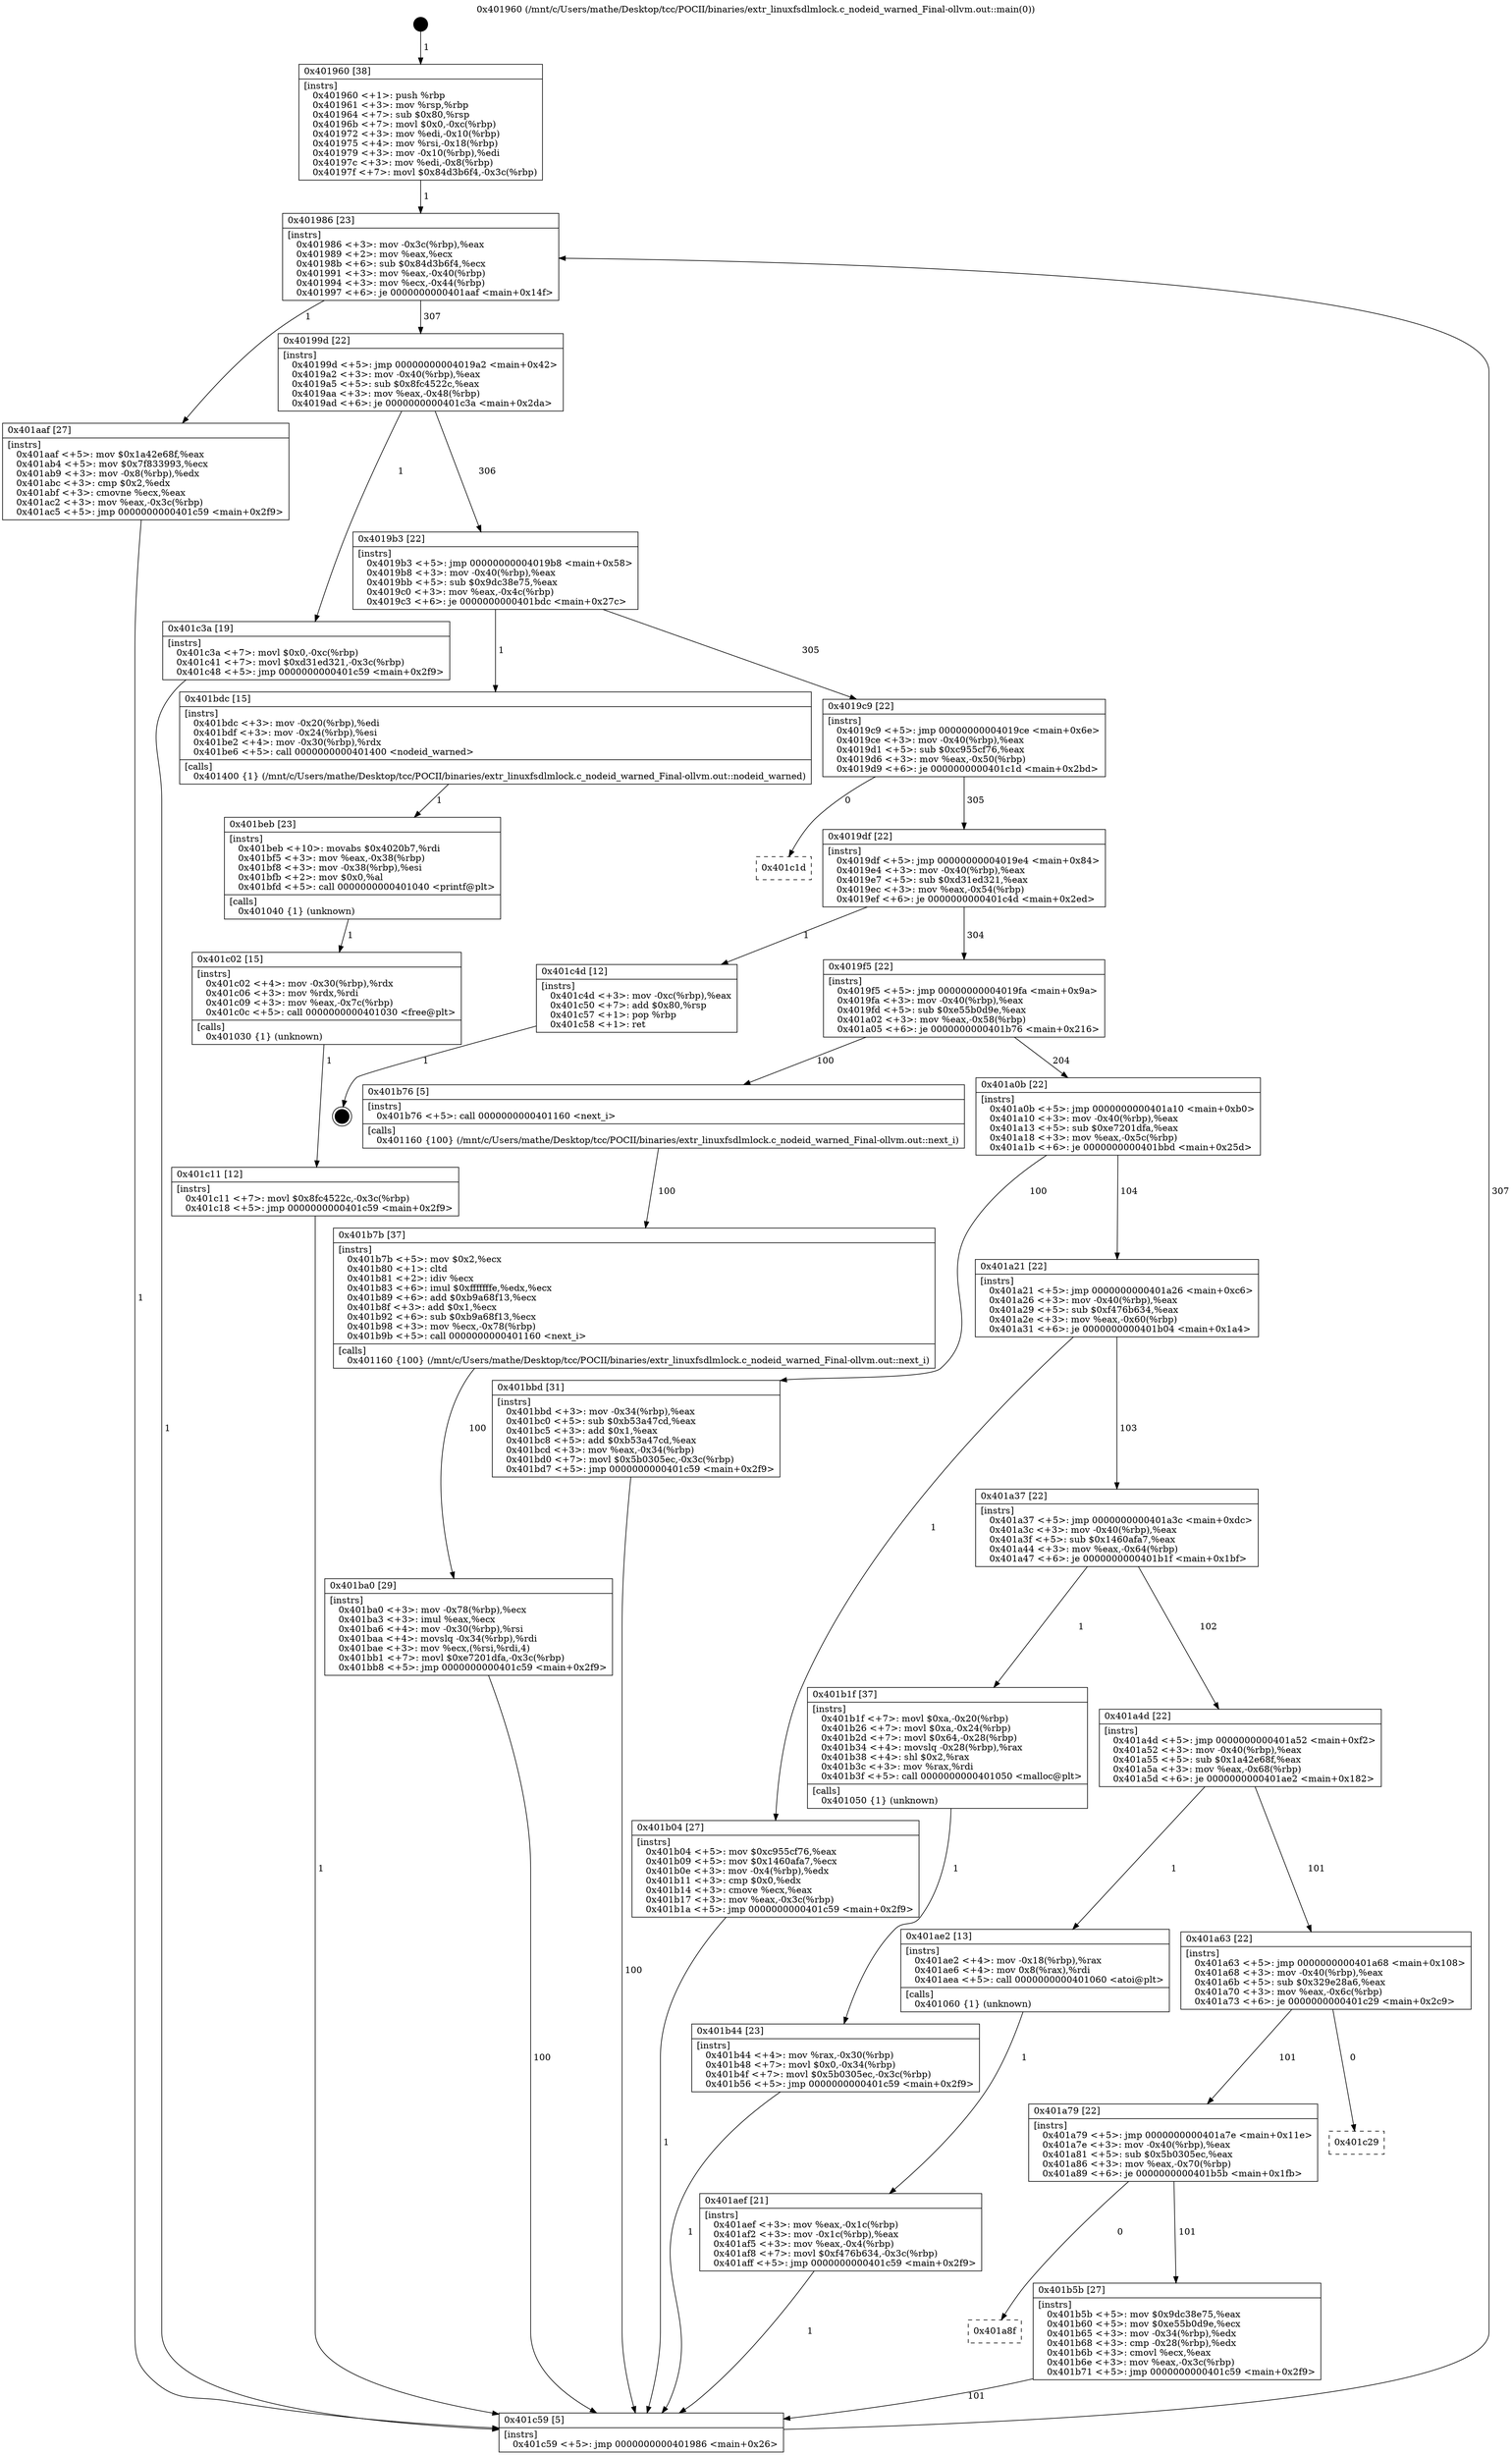 digraph "0x401960" {
  label = "0x401960 (/mnt/c/Users/mathe/Desktop/tcc/POCII/binaries/extr_linuxfsdlmlock.c_nodeid_warned_Final-ollvm.out::main(0))"
  labelloc = "t"
  node[shape=record]

  Entry [label="",width=0.3,height=0.3,shape=circle,fillcolor=black,style=filled]
  "0x401986" [label="{
     0x401986 [23]\l
     | [instrs]\l
     &nbsp;&nbsp;0x401986 \<+3\>: mov -0x3c(%rbp),%eax\l
     &nbsp;&nbsp;0x401989 \<+2\>: mov %eax,%ecx\l
     &nbsp;&nbsp;0x40198b \<+6\>: sub $0x84d3b6f4,%ecx\l
     &nbsp;&nbsp;0x401991 \<+3\>: mov %eax,-0x40(%rbp)\l
     &nbsp;&nbsp;0x401994 \<+3\>: mov %ecx,-0x44(%rbp)\l
     &nbsp;&nbsp;0x401997 \<+6\>: je 0000000000401aaf \<main+0x14f\>\l
  }"]
  "0x401aaf" [label="{
     0x401aaf [27]\l
     | [instrs]\l
     &nbsp;&nbsp;0x401aaf \<+5\>: mov $0x1a42e68f,%eax\l
     &nbsp;&nbsp;0x401ab4 \<+5\>: mov $0x7f833993,%ecx\l
     &nbsp;&nbsp;0x401ab9 \<+3\>: mov -0x8(%rbp),%edx\l
     &nbsp;&nbsp;0x401abc \<+3\>: cmp $0x2,%edx\l
     &nbsp;&nbsp;0x401abf \<+3\>: cmovne %ecx,%eax\l
     &nbsp;&nbsp;0x401ac2 \<+3\>: mov %eax,-0x3c(%rbp)\l
     &nbsp;&nbsp;0x401ac5 \<+5\>: jmp 0000000000401c59 \<main+0x2f9\>\l
  }"]
  "0x40199d" [label="{
     0x40199d [22]\l
     | [instrs]\l
     &nbsp;&nbsp;0x40199d \<+5\>: jmp 00000000004019a2 \<main+0x42\>\l
     &nbsp;&nbsp;0x4019a2 \<+3\>: mov -0x40(%rbp),%eax\l
     &nbsp;&nbsp;0x4019a5 \<+5\>: sub $0x8fc4522c,%eax\l
     &nbsp;&nbsp;0x4019aa \<+3\>: mov %eax,-0x48(%rbp)\l
     &nbsp;&nbsp;0x4019ad \<+6\>: je 0000000000401c3a \<main+0x2da\>\l
  }"]
  "0x401c59" [label="{
     0x401c59 [5]\l
     | [instrs]\l
     &nbsp;&nbsp;0x401c59 \<+5\>: jmp 0000000000401986 \<main+0x26\>\l
  }"]
  "0x401960" [label="{
     0x401960 [38]\l
     | [instrs]\l
     &nbsp;&nbsp;0x401960 \<+1\>: push %rbp\l
     &nbsp;&nbsp;0x401961 \<+3\>: mov %rsp,%rbp\l
     &nbsp;&nbsp;0x401964 \<+7\>: sub $0x80,%rsp\l
     &nbsp;&nbsp;0x40196b \<+7\>: movl $0x0,-0xc(%rbp)\l
     &nbsp;&nbsp;0x401972 \<+3\>: mov %edi,-0x10(%rbp)\l
     &nbsp;&nbsp;0x401975 \<+4\>: mov %rsi,-0x18(%rbp)\l
     &nbsp;&nbsp;0x401979 \<+3\>: mov -0x10(%rbp),%edi\l
     &nbsp;&nbsp;0x40197c \<+3\>: mov %edi,-0x8(%rbp)\l
     &nbsp;&nbsp;0x40197f \<+7\>: movl $0x84d3b6f4,-0x3c(%rbp)\l
  }"]
  Exit [label="",width=0.3,height=0.3,shape=circle,fillcolor=black,style=filled,peripheries=2]
  "0x401c3a" [label="{
     0x401c3a [19]\l
     | [instrs]\l
     &nbsp;&nbsp;0x401c3a \<+7\>: movl $0x0,-0xc(%rbp)\l
     &nbsp;&nbsp;0x401c41 \<+7\>: movl $0xd31ed321,-0x3c(%rbp)\l
     &nbsp;&nbsp;0x401c48 \<+5\>: jmp 0000000000401c59 \<main+0x2f9\>\l
  }"]
  "0x4019b3" [label="{
     0x4019b3 [22]\l
     | [instrs]\l
     &nbsp;&nbsp;0x4019b3 \<+5\>: jmp 00000000004019b8 \<main+0x58\>\l
     &nbsp;&nbsp;0x4019b8 \<+3\>: mov -0x40(%rbp),%eax\l
     &nbsp;&nbsp;0x4019bb \<+5\>: sub $0x9dc38e75,%eax\l
     &nbsp;&nbsp;0x4019c0 \<+3\>: mov %eax,-0x4c(%rbp)\l
     &nbsp;&nbsp;0x4019c3 \<+6\>: je 0000000000401bdc \<main+0x27c\>\l
  }"]
  "0x401c11" [label="{
     0x401c11 [12]\l
     | [instrs]\l
     &nbsp;&nbsp;0x401c11 \<+7\>: movl $0x8fc4522c,-0x3c(%rbp)\l
     &nbsp;&nbsp;0x401c18 \<+5\>: jmp 0000000000401c59 \<main+0x2f9\>\l
  }"]
  "0x401bdc" [label="{
     0x401bdc [15]\l
     | [instrs]\l
     &nbsp;&nbsp;0x401bdc \<+3\>: mov -0x20(%rbp),%edi\l
     &nbsp;&nbsp;0x401bdf \<+3\>: mov -0x24(%rbp),%esi\l
     &nbsp;&nbsp;0x401be2 \<+4\>: mov -0x30(%rbp),%rdx\l
     &nbsp;&nbsp;0x401be6 \<+5\>: call 0000000000401400 \<nodeid_warned\>\l
     | [calls]\l
     &nbsp;&nbsp;0x401400 \{1\} (/mnt/c/Users/mathe/Desktop/tcc/POCII/binaries/extr_linuxfsdlmlock.c_nodeid_warned_Final-ollvm.out::nodeid_warned)\l
  }"]
  "0x4019c9" [label="{
     0x4019c9 [22]\l
     | [instrs]\l
     &nbsp;&nbsp;0x4019c9 \<+5\>: jmp 00000000004019ce \<main+0x6e\>\l
     &nbsp;&nbsp;0x4019ce \<+3\>: mov -0x40(%rbp),%eax\l
     &nbsp;&nbsp;0x4019d1 \<+5\>: sub $0xc955cf76,%eax\l
     &nbsp;&nbsp;0x4019d6 \<+3\>: mov %eax,-0x50(%rbp)\l
     &nbsp;&nbsp;0x4019d9 \<+6\>: je 0000000000401c1d \<main+0x2bd\>\l
  }"]
  "0x401c02" [label="{
     0x401c02 [15]\l
     | [instrs]\l
     &nbsp;&nbsp;0x401c02 \<+4\>: mov -0x30(%rbp),%rdx\l
     &nbsp;&nbsp;0x401c06 \<+3\>: mov %rdx,%rdi\l
     &nbsp;&nbsp;0x401c09 \<+3\>: mov %eax,-0x7c(%rbp)\l
     &nbsp;&nbsp;0x401c0c \<+5\>: call 0000000000401030 \<free@plt\>\l
     | [calls]\l
     &nbsp;&nbsp;0x401030 \{1\} (unknown)\l
  }"]
  "0x401c1d" [label="{
     0x401c1d\l
  }", style=dashed]
  "0x4019df" [label="{
     0x4019df [22]\l
     | [instrs]\l
     &nbsp;&nbsp;0x4019df \<+5\>: jmp 00000000004019e4 \<main+0x84\>\l
     &nbsp;&nbsp;0x4019e4 \<+3\>: mov -0x40(%rbp),%eax\l
     &nbsp;&nbsp;0x4019e7 \<+5\>: sub $0xd31ed321,%eax\l
     &nbsp;&nbsp;0x4019ec \<+3\>: mov %eax,-0x54(%rbp)\l
     &nbsp;&nbsp;0x4019ef \<+6\>: je 0000000000401c4d \<main+0x2ed\>\l
  }"]
  "0x401beb" [label="{
     0x401beb [23]\l
     | [instrs]\l
     &nbsp;&nbsp;0x401beb \<+10\>: movabs $0x4020b7,%rdi\l
     &nbsp;&nbsp;0x401bf5 \<+3\>: mov %eax,-0x38(%rbp)\l
     &nbsp;&nbsp;0x401bf8 \<+3\>: mov -0x38(%rbp),%esi\l
     &nbsp;&nbsp;0x401bfb \<+2\>: mov $0x0,%al\l
     &nbsp;&nbsp;0x401bfd \<+5\>: call 0000000000401040 \<printf@plt\>\l
     | [calls]\l
     &nbsp;&nbsp;0x401040 \{1\} (unknown)\l
  }"]
  "0x401c4d" [label="{
     0x401c4d [12]\l
     | [instrs]\l
     &nbsp;&nbsp;0x401c4d \<+3\>: mov -0xc(%rbp),%eax\l
     &nbsp;&nbsp;0x401c50 \<+7\>: add $0x80,%rsp\l
     &nbsp;&nbsp;0x401c57 \<+1\>: pop %rbp\l
     &nbsp;&nbsp;0x401c58 \<+1\>: ret\l
  }"]
  "0x4019f5" [label="{
     0x4019f5 [22]\l
     | [instrs]\l
     &nbsp;&nbsp;0x4019f5 \<+5\>: jmp 00000000004019fa \<main+0x9a\>\l
     &nbsp;&nbsp;0x4019fa \<+3\>: mov -0x40(%rbp),%eax\l
     &nbsp;&nbsp;0x4019fd \<+5\>: sub $0xe55b0d9e,%eax\l
     &nbsp;&nbsp;0x401a02 \<+3\>: mov %eax,-0x58(%rbp)\l
     &nbsp;&nbsp;0x401a05 \<+6\>: je 0000000000401b76 \<main+0x216\>\l
  }"]
  "0x401ba0" [label="{
     0x401ba0 [29]\l
     | [instrs]\l
     &nbsp;&nbsp;0x401ba0 \<+3\>: mov -0x78(%rbp),%ecx\l
     &nbsp;&nbsp;0x401ba3 \<+3\>: imul %eax,%ecx\l
     &nbsp;&nbsp;0x401ba6 \<+4\>: mov -0x30(%rbp),%rsi\l
     &nbsp;&nbsp;0x401baa \<+4\>: movslq -0x34(%rbp),%rdi\l
     &nbsp;&nbsp;0x401bae \<+3\>: mov %ecx,(%rsi,%rdi,4)\l
     &nbsp;&nbsp;0x401bb1 \<+7\>: movl $0xe7201dfa,-0x3c(%rbp)\l
     &nbsp;&nbsp;0x401bb8 \<+5\>: jmp 0000000000401c59 \<main+0x2f9\>\l
  }"]
  "0x401b76" [label="{
     0x401b76 [5]\l
     | [instrs]\l
     &nbsp;&nbsp;0x401b76 \<+5\>: call 0000000000401160 \<next_i\>\l
     | [calls]\l
     &nbsp;&nbsp;0x401160 \{100\} (/mnt/c/Users/mathe/Desktop/tcc/POCII/binaries/extr_linuxfsdlmlock.c_nodeid_warned_Final-ollvm.out::next_i)\l
  }"]
  "0x401a0b" [label="{
     0x401a0b [22]\l
     | [instrs]\l
     &nbsp;&nbsp;0x401a0b \<+5\>: jmp 0000000000401a10 \<main+0xb0\>\l
     &nbsp;&nbsp;0x401a10 \<+3\>: mov -0x40(%rbp),%eax\l
     &nbsp;&nbsp;0x401a13 \<+5\>: sub $0xe7201dfa,%eax\l
     &nbsp;&nbsp;0x401a18 \<+3\>: mov %eax,-0x5c(%rbp)\l
     &nbsp;&nbsp;0x401a1b \<+6\>: je 0000000000401bbd \<main+0x25d\>\l
  }"]
  "0x401b7b" [label="{
     0x401b7b [37]\l
     | [instrs]\l
     &nbsp;&nbsp;0x401b7b \<+5\>: mov $0x2,%ecx\l
     &nbsp;&nbsp;0x401b80 \<+1\>: cltd\l
     &nbsp;&nbsp;0x401b81 \<+2\>: idiv %ecx\l
     &nbsp;&nbsp;0x401b83 \<+6\>: imul $0xfffffffe,%edx,%ecx\l
     &nbsp;&nbsp;0x401b89 \<+6\>: add $0xb9a68f13,%ecx\l
     &nbsp;&nbsp;0x401b8f \<+3\>: add $0x1,%ecx\l
     &nbsp;&nbsp;0x401b92 \<+6\>: sub $0xb9a68f13,%ecx\l
     &nbsp;&nbsp;0x401b98 \<+3\>: mov %ecx,-0x78(%rbp)\l
     &nbsp;&nbsp;0x401b9b \<+5\>: call 0000000000401160 \<next_i\>\l
     | [calls]\l
     &nbsp;&nbsp;0x401160 \{100\} (/mnt/c/Users/mathe/Desktop/tcc/POCII/binaries/extr_linuxfsdlmlock.c_nodeid_warned_Final-ollvm.out::next_i)\l
  }"]
  "0x401bbd" [label="{
     0x401bbd [31]\l
     | [instrs]\l
     &nbsp;&nbsp;0x401bbd \<+3\>: mov -0x34(%rbp),%eax\l
     &nbsp;&nbsp;0x401bc0 \<+5\>: sub $0xb53a47cd,%eax\l
     &nbsp;&nbsp;0x401bc5 \<+3\>: add $0x1,%eax\l
     &nbsp;&nbsp;0x401bc8 \<+5\>: add $0xb53a47cd,%eax\l
     &nbsp;&nbsp;0x401bcd \<+3\>: mov %eax,-0x34(%rbp)\l
     &nbsp;&nbsp;0x401bd0 \<+7\>: movl $0x5b0305ec,-0x3c(%rbp)\l
     &nbsp;&nbsp;0x401bd7 \<+5\>: jmp 0000000000401c59 \<main+0x2f9\>\l
  }"]
  "0x401a21" [label="{
     0x401a21 [22]\l
     | [instrs]\l
     &nbsp;&nbsp;0x401a21 \<+5\>: jmp 0000000000401a26 \<main+0xc6\>\l
     &nbsp;&nbsp;0x401a26 \<+3\>: mov -0x40(%rbp),%eax\l
     &nbsp;&nbsp;0x401a29 \<+5\>: sub $0xf476b634,%eax\l
     &nbsp;&nbsp;0x401a2e \<+3\>: mov %eax,-0x60(%rbp)\l
     &nbsp;&nbsp;0x401a31 \<+6\>: je 0000000000401b04 \<main+0x1a4\>\l
  }"]
  "0x401a8f" [label="{
     0x401a8f\l
  }", style=dashed]
  "0x401b04" [label="{
     0x401b04 [27]\l
     | [instrs]\l
     &nbsp;&nbsp;0x401b04 \<+5\>: mov $0xc955cf76,%eax\l
     &nbsp;&nbsp;0x401b09 \<+5\>: mov $0x1460afa7,%ecx\l
     &nbsp;&nbsp;0x401b0e \<+3\>: mov -0x4(%rbp),%edx\l
     &nbsp;&nbsp;0x401b11 \<+3\>: cmp $0x0,%edx\l
     &nbsp;&nbsp;0x401b14 \<+3\>: cmove %ecx,%eax\l
     &nbsp;&nbsp;0x401b17 \<+3\>: mov %eax,-0x3c(%rbp)\l
     &nbsp;&nbsp;0x401b1a \<+5\>: jmp 0000000000401c59 \<main+0x2f9\>\l
  }"]
  "0x401a37" [label="{
     0x401a37 [22]\l
     | [instrs]\l
     &nbsp;&nbsp;0x401a37 \<+5\>: jmp 0000000000401a3c \<main+0xdc\>\l
     &nbsp;&nbsp;0x401a3c \<+3\>: mov -0x40(%rbp),%eax\l
     &nbsp;&nbsp;0x401a3f \<+5\>: sub $0x1460afa7,%eax\l
     &nbsp;&nbsp;0x401a44 \<+3\>: mov %eax,-0x64(%rbp)\l
     &nbsp;&nbsp;0x401a47 \<+6\>: je 0000000000401b1f \<main+0x1bf\>\l
  }"]
  "0x401b5b" [label="{
     0x401b5b [27]\l
     | [instrs]\l
     &nbsp;&nbsp;0x401b5b \<+5\>: mov $0x9dc38e75,%eax\l
     &nbsp;&nbsp;0x401b60 \<+5\>: mov $0xe55b0d9e,%ecx\l
     &nbsp;&nbsp;0x401b65 \<+3\>: mov -0x34(%rbp),%edx\l
     &nbsp;&nbsp;0x401b68 \<+3\>: cmp -0x28(%rbp),%edx\l
     &nbsp;&nbsp;0x401b6b \<+3\>: cmovl %ecx,%eax\l
     &nbsp;&nbsp;0x401b6e \<+3\>: mov %eax,-0x3c(%rbp)\l
     &nbsp;&nbsp;0x401b71 \<+5\>: jmp 0000000000401c59 \<main+0x2f9\>\l
  }"]
  "0x401b1f" [label="{
     0x401b1f [37]\l
     | [instrs]\l
     &nbsp;&nbsp;0x401b1f \<+7\>: movl $0xa,-0x20(%rbp)\l
     &nbsp;&nbsp;0x401b26 \<+7\>: movl $0xa,-0x24(%rbp)\l
     &nbsp;&nbsp;0x401b2d \<+7\>: movl $0x64,-0x28(%rbp)\l
     &nbsp;&nbsp;0x401b34 \<+4\>: movslq -0x28(%rbp),%rax\l
     &nbsp;&nbsp;0x401b38 \<+4\>: shl $0x2,%rax\l
     &nbsp;&nbsp;0x401b3c \<+3\>: mov %rax,%rdi\l
     &nbsp;&nbsp;0x401b3f \<+5\>: call 0000000000401050 \<malloc@plt\>\l
     | [calls]\l
     &nbsp;&nbsp;0x401050 \{1\} (unknown)\l
  }"]
  "0x401a4d" [label="{
     0x401a4d [22]\l
     | [instrs]\l
     &nbsp;&nbsp;0x401a4d \<+5\>: jmp 0000000000401a52 \<main+0xf2\>\l
     &nbsp;&nbsp;0x401a52 \<+3\>: mov -0x40(%rbp),%eax\l
     &nbsp;&nbsp;0x401a55 \<+5\>: sub $0x1a42e68f,%eax\l
     &nbsp;&nbsp;0x401a5a \<+3\>: mov %eax,-0x68(%rbp)\l
     &nbsp;&nbsp;0x401a5d \<+6\>: je 0000000000401ae2 \<main+0x182\>\l
  }"]
  "0x401a79" [label="{
     0x401a79 [22]\l
     | [instrs]\l
     &nbsp;&nbsp;0x401a79 \<+5\>: jmp 0000000000401a7e \<main+0x11e\>\l
     &nbsp;&nbsp;0x401a7e \<+3\>: mov -0x40(%rbp),%eax\l
     &nbsp;&nbsp;0x401a81 \<+5\>: sub $0x5b0305ec,%eax\l
     &nbsp;&nbsp;0x401a86 \<+3\>: mov %eax,-0x70(%rbp)\l
     &nbsp;&nbsp;0x401a89 \<+6\>: je 0000000000401b5b \<main+0x1fb\>\l
  }"]
  "0x401ae2" [label="{
     0x401ae2 [13]\l
     | [instrs]\l
     &nbsp;&nbsp;0x401ae2 \<+4\>: mov -0x18(%rbp),%rax\l
     &nbsp;&nbsp;0x401ae6 \<+4\>: mov 0x8(%rax),%rdi\l
     &nbsp;&nbsp;0x401aea \<+5\>: call 0000000000401060 \<atoi@plt\>\l
     | [calls]\l
     &nbsp;&nbsp;0x401060 \{1\} (unknown)\l
  }"]
  "0x401a63" [label="{
     0x401a63 [22]\l
     | [instrs]\l
     &nbsp;&nbsp;0x401a63 \<+5\>: jmp 0000000000401a68 \<main+0x108\>\l
     &nbsp;&nbsp;0x401a68 \<+3\>: mov -0x40(%rbp),%eax\l
     &nbsp;&nbsp;0x401a6b \<+5\>: sub $0x329e28a6,%eax\l
     &nbsp;&nbsp;0x401a70 \<+3\>: mov %eax,-0x6c(%rbp)\l
     &nbsp;&nbsp;0x401a73 \<+6\>: je 0000000000401c29 \<main+0x2c9\>\l
  }"]
  "0x401aef" [label="{
     0x401aef [21]\l
     | [instrs]\l
     &nbsp;&nbsp;0x401aef \<+3\>: mov %eax,-0x1c(%rbp)\l
     &nbsp;&nbsp;0x401af2 \<+3\>: mov -0x1c(%rbp),%eax\l
     &nbsp;&nbsp;0x401af5 \<+3\>: mov %eax,-0x4(%rbp)\l
     &nbsp;&nbsp;0x401af8 \<+7\>: movl $0xf476b634,-0x3c(%rbp)\l
     &nbsp;&nbsp;0x401aff \<+5\>: jmp 0000000000401c59 \<main+0x2f9\>\l
  }"]
  "0x401b44" [label="{
     0x401b44 [23]\l
     | [instrs]\l
     &nbsp;&nbsp;0x401b44 \<+4\>: mov %rax,-0x30(%rbp)\l
     &nbsp;&nbsp;0x401b48 \<+7\>: movl $0x0,-0x34(%rbp)\l
     &nbsp;&nbsp;0x401b4f \<+7\>: movl $0x5b0305ec,-0x3c(%rbp)\l
     &nbsp;&nbsp;0x401b56 \<+5\>: jmp 0000000000401c59 \<main+0x2f9\>\l
  }"]
  "0x401c29" [label="{
     0x401c29\l
  }", style=dashed]
  Entry -> "0x401960" [label=" 1"]
  "0x401986" -> "0x401aaf" [label=" 1"]
  "0x401986" -> "0x40199d" [label=" 307"]
  "0x401aaf" -> "0x401c59" [label=" 1"]
  "0x401960" -> "0x401986" [label=" 1"]
  "0x401c59" -> "0x401986" [label=" 307"]
  "0x401c4d" -> Exit [label=" 1"]
  "0x40199d" -> "0x401c3a" [label=" 1"]
  "0x40199d" -> "0x4019b3" [label=" 306"]
  "0x401c3a" -> "0x401c59" [label=" 1"]
  "0x4019b3" -> "0x401bdc" [label=" 1"]
  "0x4019b3" -> "0x4019c9" [label=" 305"]
  "0x401c11" -> "0x401c59" [label=" 1"]
  "0x4019c9" -> "0x401c1d" [label=" 0"]
  "0x4019c9" -> "0x4019df" [label=" 305"]
  "0x401c02" -> "0x401c11" [label=" 1"]
  "0x4019df" -> "0x401c4d" [label=" 1"]
  "0x4019df" -> "0x4019f5" [label=" 304"]
  "0x401beb" -> "0x401c02" [label=" 1"]
  "0x4019f5" -> "0x401b76" [label=" 100"]
  "0x4019f5" -> "0x401a0b" [label=" 204"]
  "0x401bdc" -> "0x401beb" [label=" 1"]
  "0x401a0b" -> "0x401bbd" [label=" 100"]
  "0x401a0b" -> "0x401a21" [label=" 104"]
  "0x401bbd" -> "0x401c59" [label=" 100"]
  "0x401a21" -> "0x401b04" [label=" 1"]
  "0x401a21" -> "0x401a37" [label=" 103"]
  "0x401ba0" -> "0x401c59" [label=" 100"]
  "0x401a37" -> "0x401b1f" [label=" 1"]
  "0x401a37" -> "0x401a4d" [label=" 102"]
  "0x401b7b" -> "0x401ba0" [label=" 100"]
  "0x401a4d" -> "0x401ae2" [label=" 1"]
  "0x401a4d" -> "0x401a63" [label=" 101"]
  "0x401ae2" -> "0x401aef" [label=" 1"]
  "0x401aef" -> "0x401c59" [label=" 1"]
  "0x401b04" -> "0x401c59" [label=" 1"]
  "0x401b1f" -> "0x401b44" [label=" 1"]
  "0x401b44" -> "0x401c59" [label=" 1"]
  "0x401b5b" -> "0x401c59" [label=" 101"]
  "0x401a63" -> "0x401c29" [label=" 0"]
  "0x401a63" -> "0x401a79" [label=" 101"]
  "0x401b76" -> "0x401b7b" [label=" 100"]
  "0x401a79" -> "0x401b5b" [label=" 101"]
  "0x401a79" -> "0x401a8f" [label=" 0"]
}
